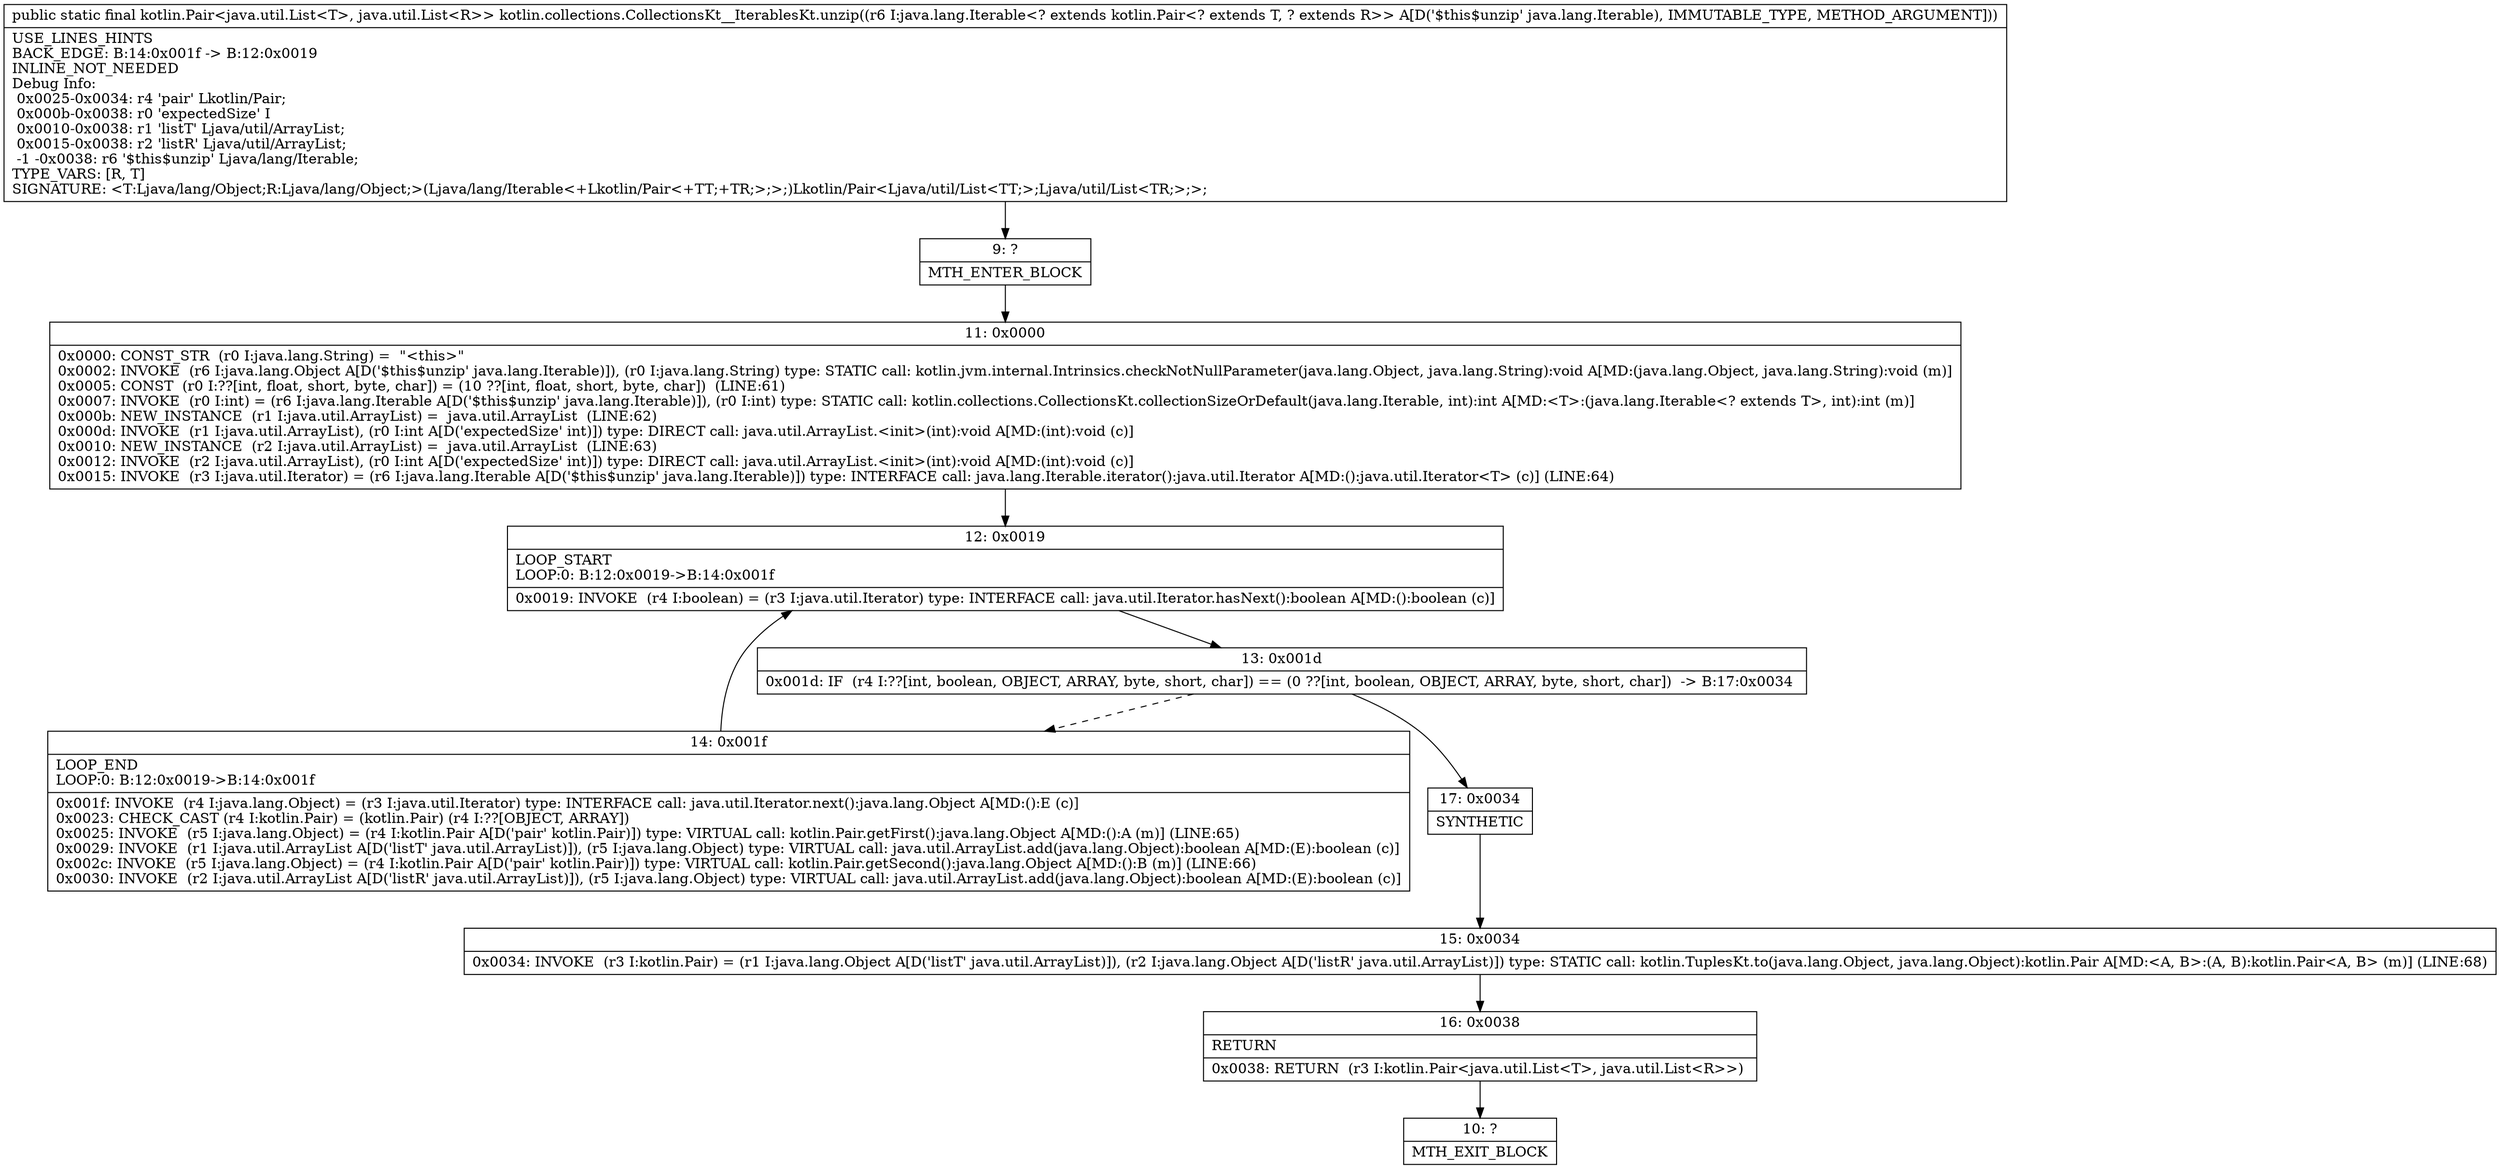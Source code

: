 digraph "CFG forkotlin.collections.CollectionsKt__IterablesKt.unzip(Ljava\/lang\/Iterable;)Lkotlin\/Pair;" {
Node_9 [shape=record,label="{9\:\ ?|MTH_ENTER_BLOCK\l}"];
Node_11 [shape=record,label="{11\:\ 0x0000|0x0000: CONST_STR  (r0 I:java.lang.String) =  \"\<this\>\" \l0x0002: INVOKE  (r6 I:java.lang.Object A[D('$this$unzip' java.lang.Iterable)]), (r0 I:java.lang.String) type: STATIC call: kotlin.jvm.internal.Intrinsics.checkNotNullParameter(java.lang.Object, java.lang.String):void A[MD:(java.lang.Object, java.lang.String):void (m)]\l0x0005: CONST  (r0 I:??[int, float, short, byte, char]) = (10 ??[int, float, short, byte, char])  (LINE:61)\l0x0007: INVOKE  (r0 I:int) = (r6 I:java.lang.Iterable A[D('$this$unzip' java.lang.Iterable)]), (r0 I:int) type: STATIC call: kotlin.collections.CollectionsKt.collectionSizeOrDefault(java.lang.Iterable, int):int A[MD:\<T\>:(java.lang.Iterable\<? extends T\>, int):int (m)]\l0x000b: NEW_INSTANCE  (r1 I:java.util.ArrayList) =  java.util.ArrayList  (LINE:62)\l0x000d: INVOKE  (r1 I:java.util.ArrayList), (r0 I:int A[D('expectedSize' int)]) type: DIRECT call: java.util.ArrayList.\<init\>(int):void A[MD:(int):void (c)]\l0x0010: NEW_INSTANCE  (r2 I:java.util.ArrayList) =  java.util.ArrayList  (LINE:63)\l0x0012: INVOKE  (r2 I:java.util.ArrayList), (r0 I:int A[D('expectedSize' int)]) type: DIRECT call: java.util.ArrayList.\<init\>(int):void A[MD:(int):void (c)]\l0x0015: INVOKE  (r3 I:java.util.Iterator) = (r6 I:java.lang.Iterable A[D('$this$unzip' java.lang.Iterable)]) type: INTERFACE call: java.lang.Iterable.iterator():java.util.Iterator A[MD:():java.util.Iterator\<T\> (c)] (LINE:64)\l}"];
Node_12 [shape=record,label="{12\:\ 0x0019|LOOP_START\lLOOP:0: B:12:0x0019\-\>B:14:0x001f\l|0x0019: INVOKE  (r4 I:boolean) = (r3 I:java.util.Iterator) type: INTERFACE call: java.util.Iterator.hasNext():boolean A[MD:():boolean (c)]\l}"];
Node_13 [shape=record,label="{13\:\ 0x001d|0x001d: IF  (r4 I:??[int, boolean, OBJECT, ARRAY, byte, short, char]) == (0 ??[int, boolean, OBJECT, ARRAY, byte, short, char])  \-\> B:17:0x0034 \l}"];
Node_14 [shape=record,label="{14\:\ 0x001f|LOOP_END\lLOOP:0: B:12:0x0019\-\>B:14:0x001f\l|0x001f: INVOKE  (r4 I:java.lang.Object) = (r3 I:java.util.Iterator) type: INTERFACE call: java.util.Iterator.next():java.lang.Object A[MD:():E (c)]\l0x0023: CHECK_CAST (r4 I:kotlin.Pair) = (kotlin.Pair) (r4 I:??[OBJECT, ARRAY]) \l0x0025: INVOKE  (r5 I:java.lang.Object) = (r4 I:kotlin.Pair A[D('pair' kotlin.Pair)]) type: VIRTUAL call: kotlin.Pair.getFirst():java.lang.Object A[MD:():A (m)] (LINE:65)\l0x0029: INVOKE  (r1 I:java.util.ArrayList A[D('listT' java.util.ArrayList)]), (r5 I:java.lang.Object) type: VIRTUAL call: java.util.ArrayList.add(java.lang.Object):boolean A[MD:(E):boolean (c)]\l0x002c: INVOKE  (r5 I:java.lang.Object) = (r4 I:kotlin.Pair A[D('pair' kotlin.Pair)]) type: VIRTUAL call: kotlin.Pair.getSecond():java.lang.Object A[MD:():B (m)] (LINE:66)\l0x0030: INVOKE  (r2 I:java.util.ArrayList A[D('listR' java.util.ArrayList)]), (r5 I:java.lang.Object) type: VIRTUAL call: java.util.ArrayList.add(java.lang.Object):boolean A[MD:(E):boolean (c)]\l}"];
Node_17 [shape=record,label="{17\:\ 0x0034|SYNTHETIC\l}"];
Node_15 [shape=record,label="{15\:\ 0x0034|0x0034: INVOKE  (r3 I:kotlin.Pair) = (r1 I:java.lang.Object A[D('listT' java.util.ArrayList)]), (r2 I:java.lang.Object A[D('listR' java.util.ArrayList)]) type: STATIC call: kotlin.TuplesKt.to(java.lang.Object, java.lang.Object):kotlin.Pair A[MD:\<A, B\>:(A, B):kotlin.Pair\<A, B\> (m)] (LINE:68)\l}"];
Node_16 [shape=record,label="{16\:\ 0x0038|RETURN\l|0x0038: RETURN  (r3 I:kotlin.Pair\<java.util.List\<T\>, java.util.List\<R\>\>) \l}"];
Node_10 [shape=record,label="{10\:\ ?|MTH_EXIT_BLOCK\l}"];
MethodNode[shape=record,label="{public static final kotlin.Pair\<java.util.List\<T\>, java.util.List\<R\>\> kotlin.collections.CollectionsKt__IterablesKt.unzip((r6 I:java.lang.Iterable\<? extends kotlin.Pair\<? extends T, ? extends R\>\> A[D('$this$unzip' java.lang.Iterable), IMMUTABLE_TYPE, METHOD_ARGUMENT]))  | USE_LINES_HINTS\lBACK_EDGE: B:14:0x001f \-\> B:12:0x0019\lINLINE_NOT_NEEDED\lDebug Info:\l  0x0025\-0x0034: r4 'pair' Lkotlin\/Pair;\l  0x000b\-0x0038: r0 'expectedSize' I\l  0x0010\-0x0038: r1 'listT' Ljava\/util\/ArrayList;\l  0x0015\-0x0038: r2 'listR' Ljava\/util\/ArrayList;\l  \-1 \-0x0038: r6 '$this$unzip' Ljava\/lang\/Iterable;\lTYPE_VARS: [R, T]\lSIGNATURE: \<T:Ljava\/lang\/Object;R:Ljava\/lang\/Object;\>(Ljava\/lang\/Iterable\<+Lkotlin\/Pair\<+TT;+TR;\>;\>;)Lkotlin\/Pair\<Ljava\/util\/List\<TT;\>;Ljava\/util\/List\<TR;\>;\>;\l}"];
MethodNode -> Node_9;Node_9 -> Node_11;
Node_11 -> Node_12;
Node_12 -> Node_13;
Node_13 -> Node_14[style=dashed];
Node_13 -> Node_17;
Node_14 -> Node_12;
Node_17 -> Node_15;
Node_15 -> Node_16;
Node_16 -> Node_10;
}

